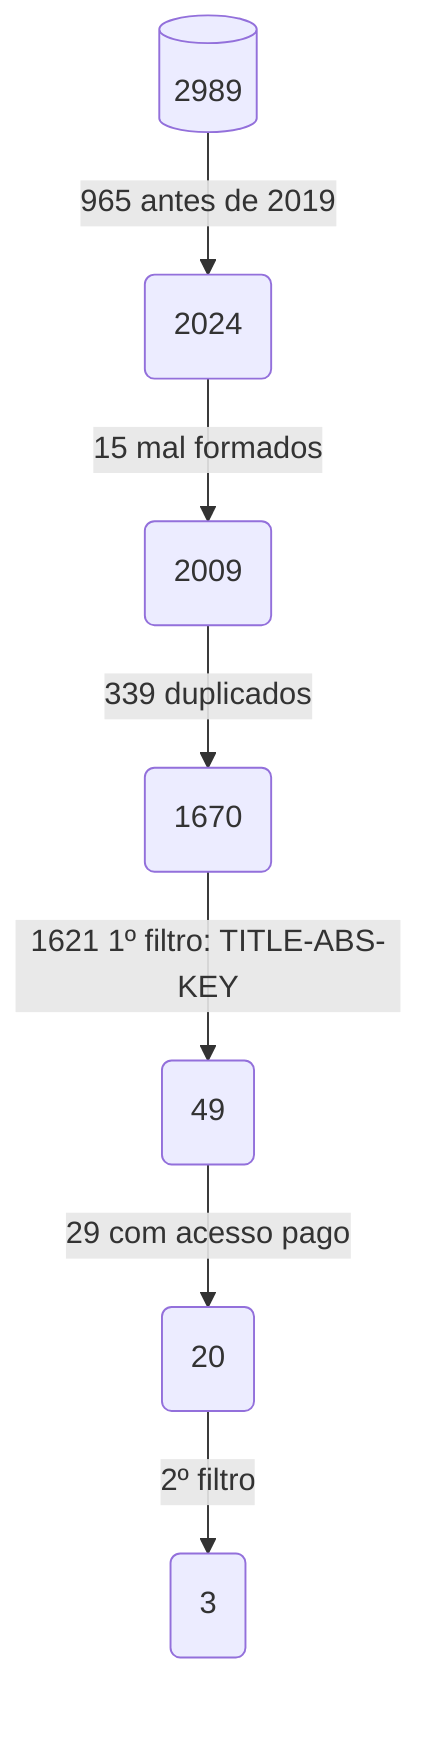 flowchart TD
    A[(2989)] -->|965 antes de 2019| B(2024)
    B --> |15 mal formados| C(2009)
    C --> |339 duplicados | D(1670)
    D --> |1621 1º filtro: TITLE-ABS-KEY | E(49)
    E --> |29 com acesso pago| F(20)
    F --> |2º filtro| G(3)